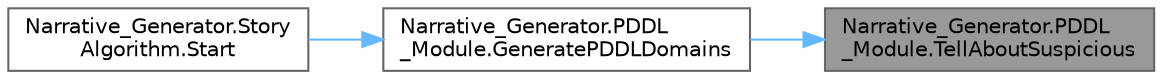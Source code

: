digraph "Narrative_Generator.PDDL_Module.TellAboutSuspicious"
{
 // LATEX_PDF_SIZE
  bgcolor="transparent";
  edge [fontname=Helvetica,fontsize=10,labelfontname=Helvetica,labelfontsize=10];
  node [fontname=Helvetica,fontsize=10,shape=box,height=0.2,width=0.4];
  rankdir="RL";
  Node1 [label="Narrative_Generator.PDDL\l_Module.TellAboutSuspicious",height=0.2,width=0.4,color="gray40", fillcolor="grey60", style="filled", fontcolor="black",tooltip="The method that writes the action of the antagonist to the file - \"tell about a suspicious\"."];
  Node1 -> Node2 [dir="back",color="steelblue1",style="solid"];
  Node2 [label="Narrative_Generator.PDDL\l_Module.GeneratePDDLDomains",height=0.2,width=0.4,color="grey40", fillcolor="white", style="filled",URL="$class_narrative___generator_1_1_p_d_d_l___module.html#a5fa90c8961fae6766a985569fe2b1b62",tooltip="A method that generates a planning domain, based on the story world, in the PDDL language."];
  Node2 -> Node3 [dir="back",color="steelblue1",style="solid"];
  Node3 [label="Narrative_Generator.Story\lAlgorithm.Start",height=0.2,width=0.4,color="grey40", fillcolor="white", style="filled",URL="$class_narrative___generator_1_1_story_algorithm.html#a84193cf4bd94e0c652a31dbb175214d1",tooltip="Method is an entry point that controls the operation of the algorithm (the sequence of launching othe..."];
}
